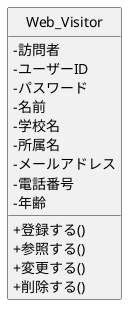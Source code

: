 @startuml Web_Visitorクラス図
skinparam classAttributeIconSize 0
hide circle

class Web_Visitor {
-訪問者
-ユーザーID
-パスワード
-名前
-学校名
-所属名
-メールアドレス
-電話番号
-年齢

 +登録する()
 +参照する()
 +変更する()
 +削除する()
}

@enduml


